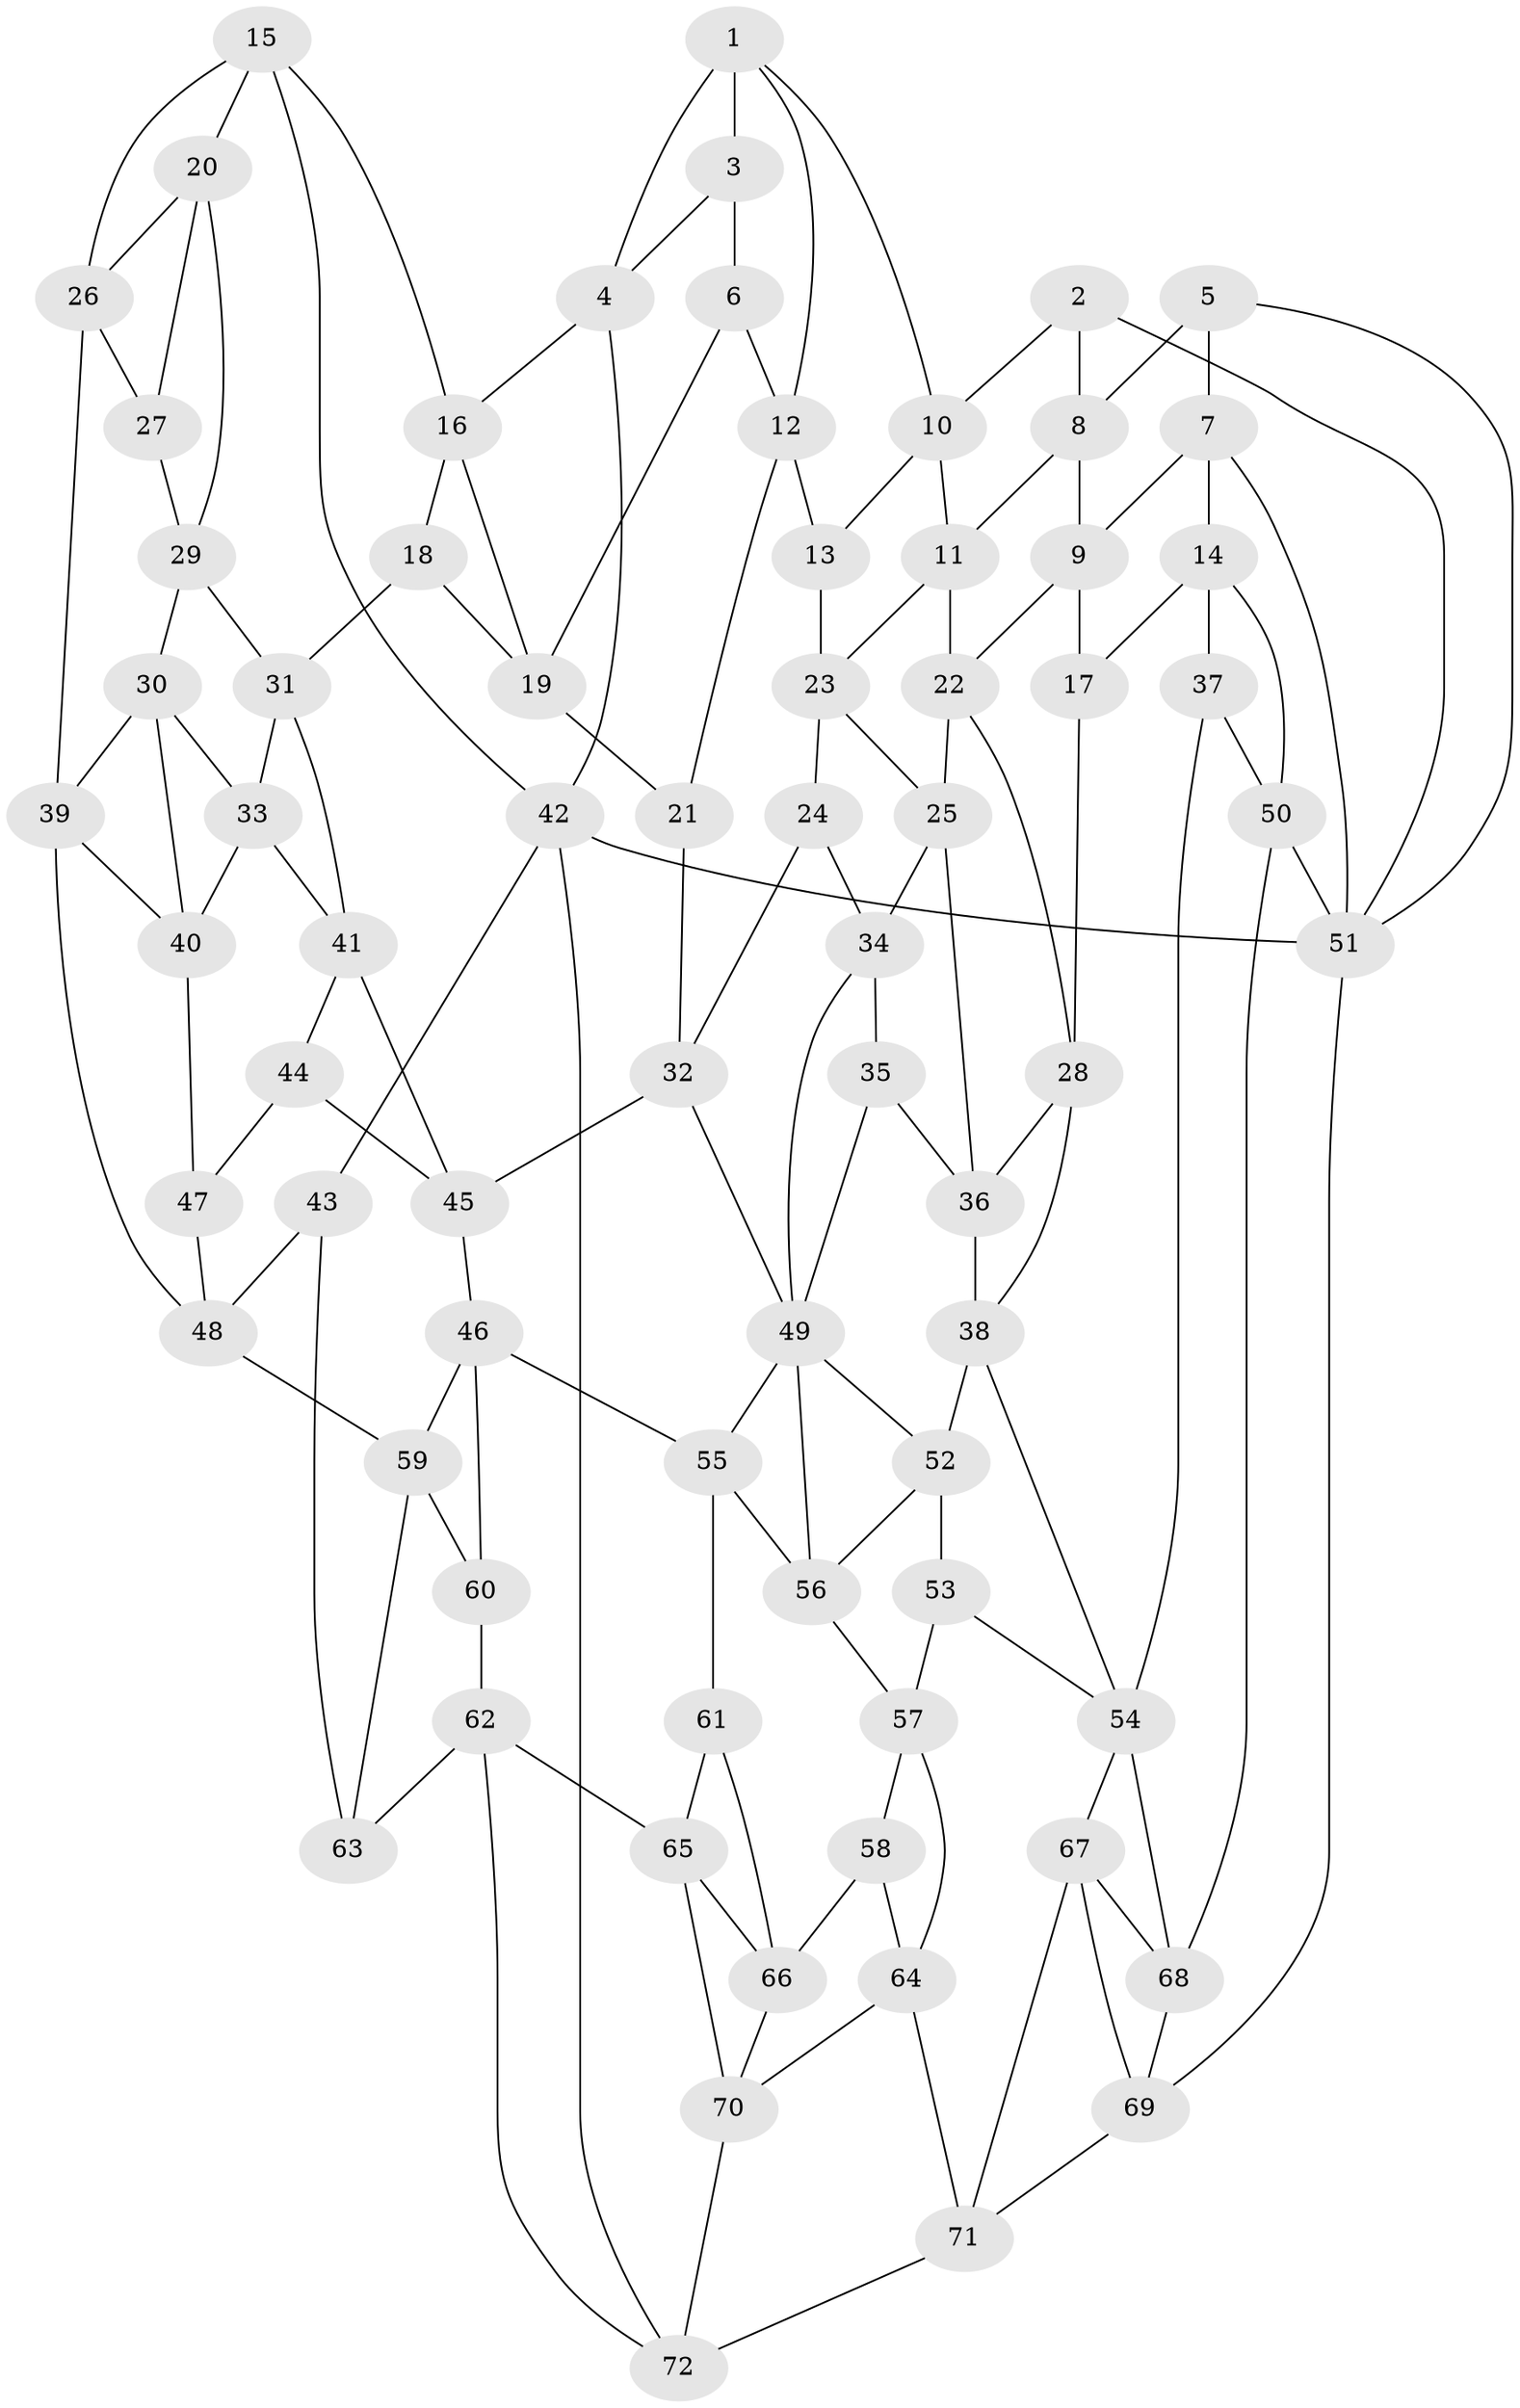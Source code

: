 // original degree distribution, {3: 0.013888888888888888, 4: 0.2361111111111111, 6: 0.2222222222222222, 5: 0.5277777777777778}
// Generated by graph-tools (version 1.1) at 2025/27/03/09/25 03:27:10]
// undirected, 72 vertices, 137 edges
graph export_dot {
graph [start="1"]
  node [color=gray90,style=filled];
  1;
  2;
  3;
  4;
  5;
  6;
  7;
  8;
  9;
  10;
  11;
  12;
  13;
  14;
  15;
  16;
  17;
  18;
  19;
  20;
  21;
  22;
  23;
  24;
  25;
  26;
  27;
  28;
  29;
  30;
  31;
  32;
  33;
  34;
  35;
  36;
  37;
  38;
  39;
  40;
  41;
  42;
  43;
  44;
  45;
  46;
  47;
  48;
  49;
  50;
  51;
  52;
  53;
  54;
  55;
  56;
  57;
  58;
  59;
  60;
  61;
  62;
  63;
  64;
  65;
  66;
  67;
  68;
  69;
  70;
  71;
  72;
  1 -- 3 [weight=2.0];
  1 -- 4 [weight=1.0];
  1 -- 10 [weight=1.0];
  1 -- 12 [weight=1.0];
  2 -- 8 [weight=1.0];
  2 -- 10 [weight=1.0];
  2 -- 51 [weight=1.0];
  3 -- 4 [weight=1.0];
  3 -- 6 [weight=1.0];
  4 -- 16 [weight=1.0];
  4 -- 42 [weight=1.0];
  5 -- 7 [weight=1.0];
  5 -- 8 [weight=1.0];
  5 -- 51 [weight=1.0];
  6 -- 12 [weight=1.0];
  6 -- 19 [weight=1.0];
  7 -- 9 [weight=1.0];
  7 -- 14 [weight=1.0];
  7 -- 51 [weight=1.0];
  8 -- 9 [weight=1.0];
  8 -- 11 [weight=1.0];
  9 -- 17 [weight=1.0];
  9 -- 22 [weight=1.0];
  10 -- 11 [weight=1.0];
  10 -- 13 [weight=1.0];
  11 -- 22 [weight=1.0];
  11 -- 23 [weight=1.0];
  12 -- 13 [weight=1.0];
  12 -- 21 [weight=1.0];
  13 -- 23 [weight=1.0];
  14 -- 17 [weight=1.0];
  14 -- 37 [weight=1.0];
  14 -- 50 [weight=1.0];
  15 -- 16 [weight=1.0];
  15 -- 20 [weight=1.0];
  15 -- 26 [weight=1.0];
  15 -- 42 [weight=1.0];
  16 -- 18 [weight=1.0];
  16 -- 19 [weight=1.0];
  17 -- 28 [weight=1.0];
  18 -- 19 [weight=1.0];
  18 -- 31 [weight=1.0];
  19 -- 21 [weight=1.0];
  20 -- 26 [weight=1.0];
  20 -- 27 [weight=1.0];
  20 -- 29 [weight=1.0];
  21 -- 32 [weight=1.0];
  22 -- 25 [weight=1.0];
  22 -- 28 [weight=1.0];
  23 -- 24 [weight=1.0];
  23 -- 25 [weight=1.0];
  24 -- 32 [weight=1.0];
  24 -- 34 [weight=1.0];
  25 -- 34 [weight=1.0];
  25 -- 36 [weight=1.0];
  26 -- 27 [weight=1.0];
  26 -- 39 [weight=1.0];
  27 -- 29 [weight=1.0];
  28 -- 36 [weight=1.0];
  28 -- 38 [weight=1.0];
  29 -- 30 [weight=1.0];
  29 -- 31 [weight=1.0];
  30 -- 33 [weight=1.0];
  30 -- 39 [weight=1.0];
  30 -- 40 [weight=1.0];
  31 -- 33 [weight=1.0];
  31 -- 41 [weight=1.0];
  32 -- 45 [weight=1.0];
  32 -- 49 [weight=1.0];
  33 -- 40 [weight=1.0];
  33 -- 41 [weight=1.0];
  34 -- 35 [weight=1.0];
  34 -- 49 [weight=1.0];
  35 -- 36 [weight=1.0];
  35 -- 49 [weight=1.0];
  36 -- 38 [weight=1.0];
  37 -- 50 [weight=1.0];
  37 -- 54 [weight=2.0];
  38 -- 52 [weight=1.0];
  38 -- 54 [weight=1.0];
  39 -- 40 [weight=1.0];
  39 -- 48 [weight=1.0];
  40 -- 47 [weight=1.0];
  41 -- 44 [weight=1.0];
  41 -- 45 [weight=1.0];
  42 -- 43 [weight=1.0];
  42 -- 51 [weight=2.0];
  42 -- 72 [weight=1.0];
  43 -- 48 [weight=1.0];
  43 -- 63 [weight=2.0];
  44 -- 45 [weight=1.0];
  44 -- 47 [weight=2.0];
  45 -- 46 [weight=1.0];
  46 -- 55 [weight=1.0];
  46 -- 59 [weight=1.0];
  46 -- 60 [weight=1.0];
  47 -- 48 [weight=1.0];
  48 -- 59 [weight=1.0];
  49 -- 52 [weight=1.0];
  49 -- 55 [weight=1.0];
  49 -- 56 [weight=1.0];
  50 -- 51 [weight=2.0];
  50 -- 68 [weight=1.0];
  51 -- 69 [weight=1.0];
  52 -- 53 [weight=2.0];
  52 -- 56 [weight=1.0];
  53 -- 54 [weight=1.0];
  53 -- 57 [weight=1.0];
  54 -- 67 [weight=1.0];
  54 -- 68 [weight=1.0];
  55 -- 56 [weight=1.0];
  55 -- 61 [weight=2.0];
  56 -- 57 [weight=1.0];
  57 -- 58 [weight=1.0];
  57 -- 64 [weight=1.0];
  58 -- 64 [weight=1.0];
  58 -- 66 [weight=1.0];
  59 -- 60 [weight=1.0];
  59 -- 63 [weight=1.0];
  60 -- 62 [weight=1.0];
  61 -- 65 [weight=1.0];
  61 -- 66 [weight=1.0];
  62 -- 63 [weight=1.0];
  62 -- 65 [weight=1.0];
  62 -- 72 [weight=1.0];
  64 -- 70 [weight=1.0];
  64 -- 71 [weight=1.0];
  65 -- 66 [weight=1.0];
  65 -- 70 [weight=1.0];
  66 -- 70 [weight=1.0];
  67 -- 68 [weight=1.0];
  67 -- 69 [weight=1.0];
  67 -- 71 [weight=1.0];
  68 -- 69 [weight=1.0];
  69 -- 71 [weight=1.0];
  70 -- 72 [weight=1.0];
  71 -- 72 [weight=1.0];
}

